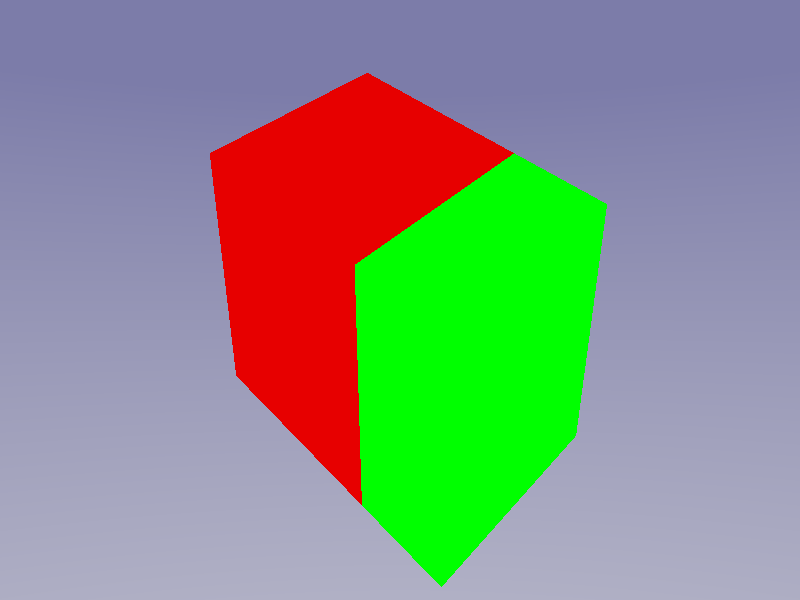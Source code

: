 #version 3.6; // 3.7
global_settings{assumed_gamma 1.0}
#default{ finish{ ambient 0.2 diffuse 0.9 }}
#default{pigment{rgb <0.800, 0.800, 0.800>}}
//------------------------------------------
#include "colors.inc"
#include "textures.inc"
//------------------------------------------
// camera ----------------------------------
camera {
     location <0, 0, 0>
     direction < 0, 1, 0>
     up    < 0, 0, 1>
     right   <1.78, 0, 0>
     rotate <-35.264390534, 1.9538003485e-05, 45.0000026303>
     translate <28.933719635, -16.4337062836, 26.4337100983>
     angle 55
    }
// sun -------------------------------------
light_source{<28.933719635, -16.4337062836, 26.4337100983> color rgb<0.5,0.5,0.5>}
// background ------------------------------
sky_sphere {
  pigment {
   gradient z
   color_map {
        [ 0.00  color rgb<0.592, 0.592, 0.667> ]
        [ 0.20  color rgb<0.592, 0.592, 0.667> ]
        [ 0.60  color rgb<0.200, 0.200, 0.396> ]
        [ 1.00  color rgb<0.200, 0.200, 0.396> ]
       }
   scale 2
   translate -1
   rotate<-35.264390534, 1.9538003485e-05, 45.0000026303>
   }
}
//------------------------------------------
// objects in scene ------------------------

//----- Cube -----
box{ <0,0,0>, <10.0, 10.0, 10.0>
    pigment{color rgb<0.800, 0.000, 0.000>}

}

//----- Cube001 -----
box{ <0,0,0>, <10.0, 10.0, 10.0>
    translate <5.0, 0.0, 0.0>
    pigment{color rgb<0.000, 1.000, 0.000>}

}
